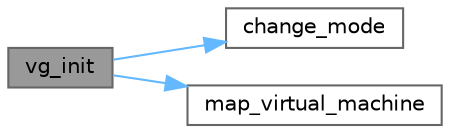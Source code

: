 digraph "vg_init"
{
 // LATEX_PDF_SIZE
  bgcolor="transparent";
  edge [fontname=Helvetica,fontsize=10,labelfontname=Helvetica,labelfontsize=10];
  node [fontname=Helvetica,fontsize=10,shape=box,height=0.2,width=0.4];
  rankdir="LR";
  Node1 [label="vg_init",height=0.2,width=0.4,color="gray40", fillcolor="grey60", style="filled", fontcolor="black",tooltip="This funtion initiates graphics mode (GUI instead of CLI)"];
  Node1 -> Node2 [color="steelblue1",style="solid"];
  Node2 [label="change_mode",height=0.2,width=0.4,color="grey40", fillcolor="white", style="filled",URL="$video_8c.html#a8ee27bbdd4250f2a8fa20c0e4dd6f637",tooltip="This funtion changes graphics mode."];
  Node1 -> Node3 [color="steelblue1",style="solid"];
  Node3 [label="map_virtual_machine",height=0.2,width=0.4,color="grey40", fillcolor="white", style="filled",URL="$video_8c.html#a5039f31e1c6f4e58d9c42fff7c1f7e84",tooltip="This function allocates memomry necessary for the graphics and maps it in an array."];
}
